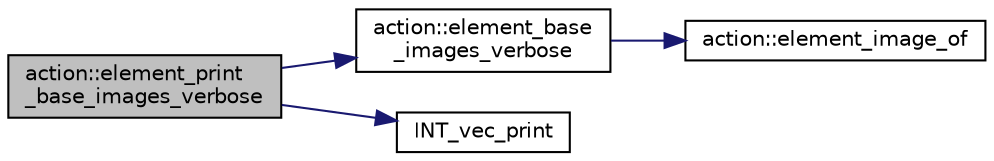 digraph "action::element_print_base_images_verbose"
{
  edge [fontname="Helvetica",fontsize="10",labelfontname="Helvetica",labelfontsize="10"];
  node [fontname="Helvetica",fontsize="10",shape=record];
  rankdir="LR";
  Node8445 [label="action::element_print\l_base_images_verbose",height=0.2,width=0.4,color="black", fillcolor="grey75", style="filled", fontcolor="black"];
  Node8445 -> Node8446 [color="midnightblue",fontsize="10",style="solid",fontname="Helvetica"];
  Node8446 [label="action::element_base\l_images_verbose",height=0.2,width=0.4,color="black", fillcolor="white", style="filled",URL="$d2/d86/classaction.html#a1e9bc21306d122f1c7b5b8d98d2d6dfd"];
  Node8446 -> Node8447 [color="midnightblue",fontsize="10",style="solid",fontname="Helvetica"];
  Node8447 [label="action::element_image_of",height=0.2,width=0.4,color="black", fillcolor="white", style="filled",URL="$d2/d86/classaction.html#ae09559d4537a048fc860f8a74a31393d"];
  Node8445 -> Node8448 [color="midnightblue",fontsize="10",style="solid",fontname="Helvetica"];
  Node8448 [label="INT_vec_print",height=0.2,width=0.4,color="black", fillcolor="white", style="filled",URL="$df/dbf/sajeeb_8_c.html#a79a5901af0b47dd0d694109543c027fe"];
}
